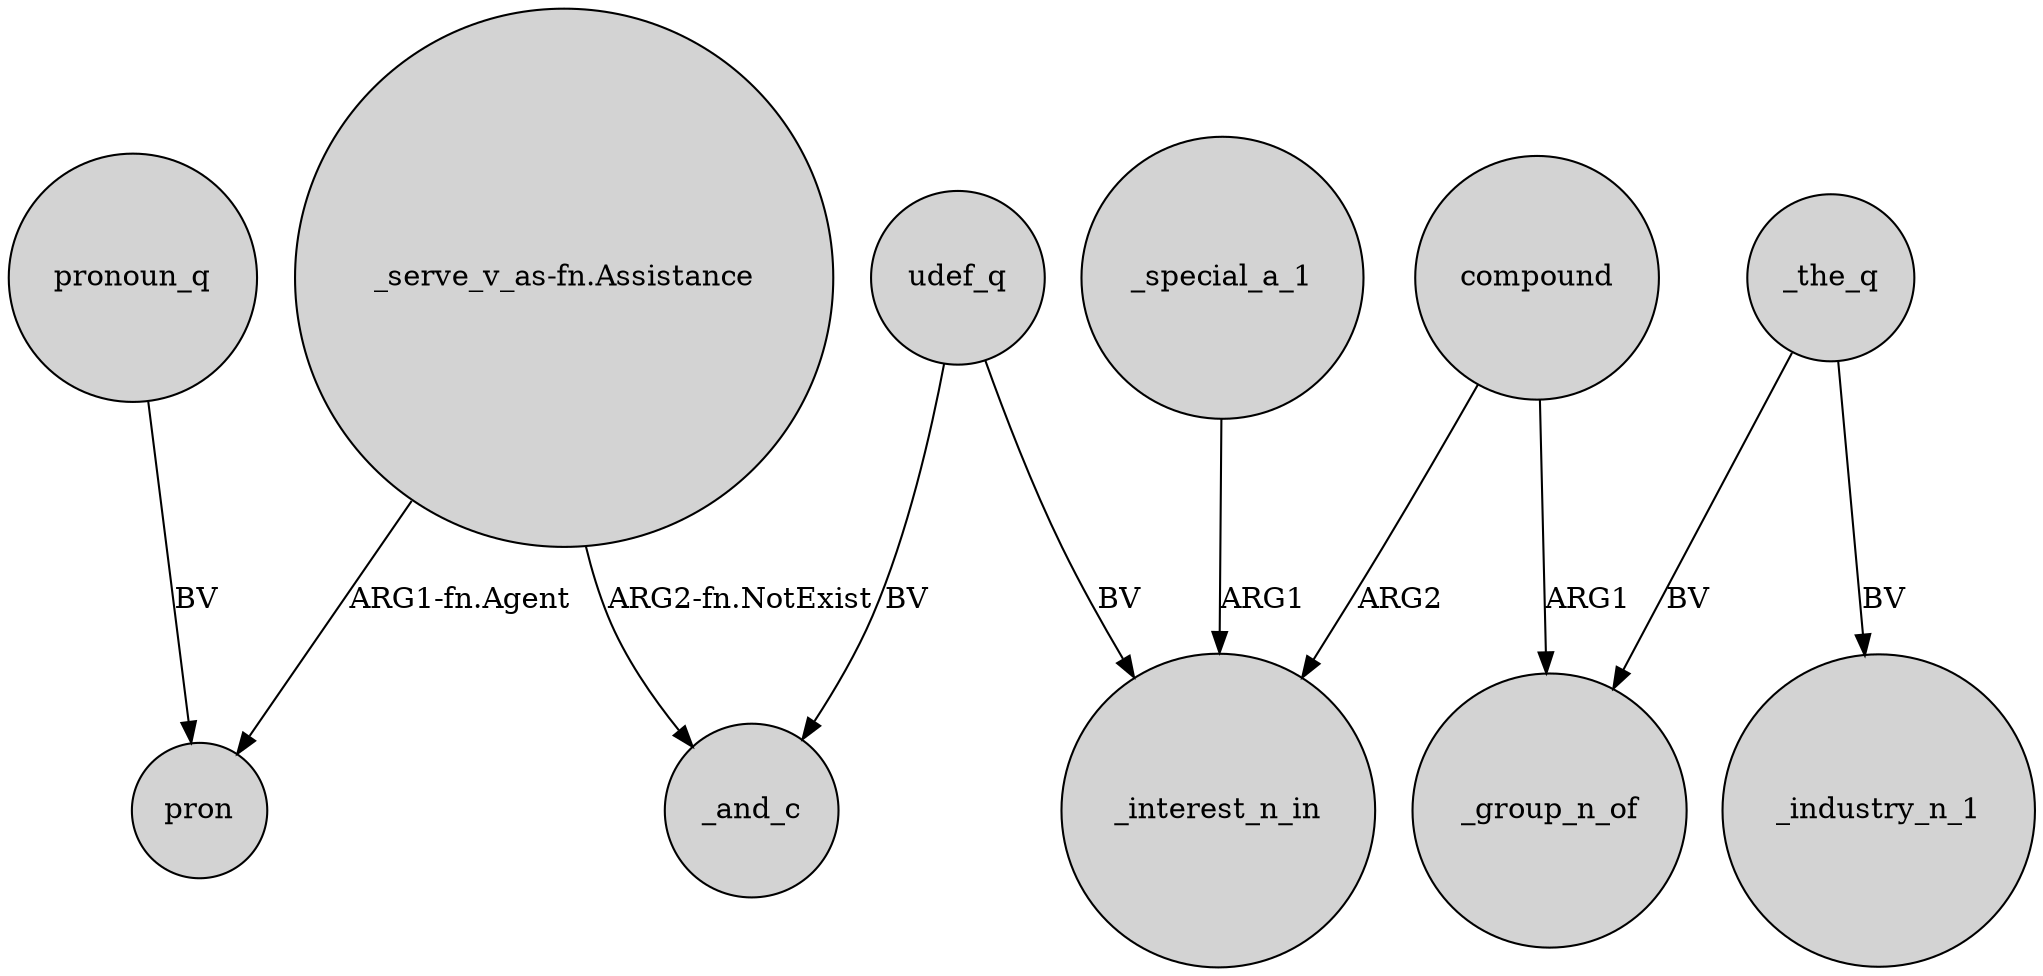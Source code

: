 digraph {
	node [shape=circle style=filled]
	"_serve_v_as-fn.Assistance" -> pron [label="ARG1-fn.Agent"]
	udef_q -> _interest_n_in [label=BV]
	_special_a_1 -> _interest_n_in [label=ARG1]
	_the_q -> _group_n_of [label=BV]
	"_serve_v_as-fn.Assistance" -> _and_c [label="ARG2-fn.NotExist"]
	_the_q -> _industry_n_1 [label=BV]
	udef_q -> _and_c [label=BV]
	compound -> _interest_n_in [label=ARG2]
	compound -> _group_n_of [label=ARG1]
	pronoun_q -> pron [label=BV]
}
